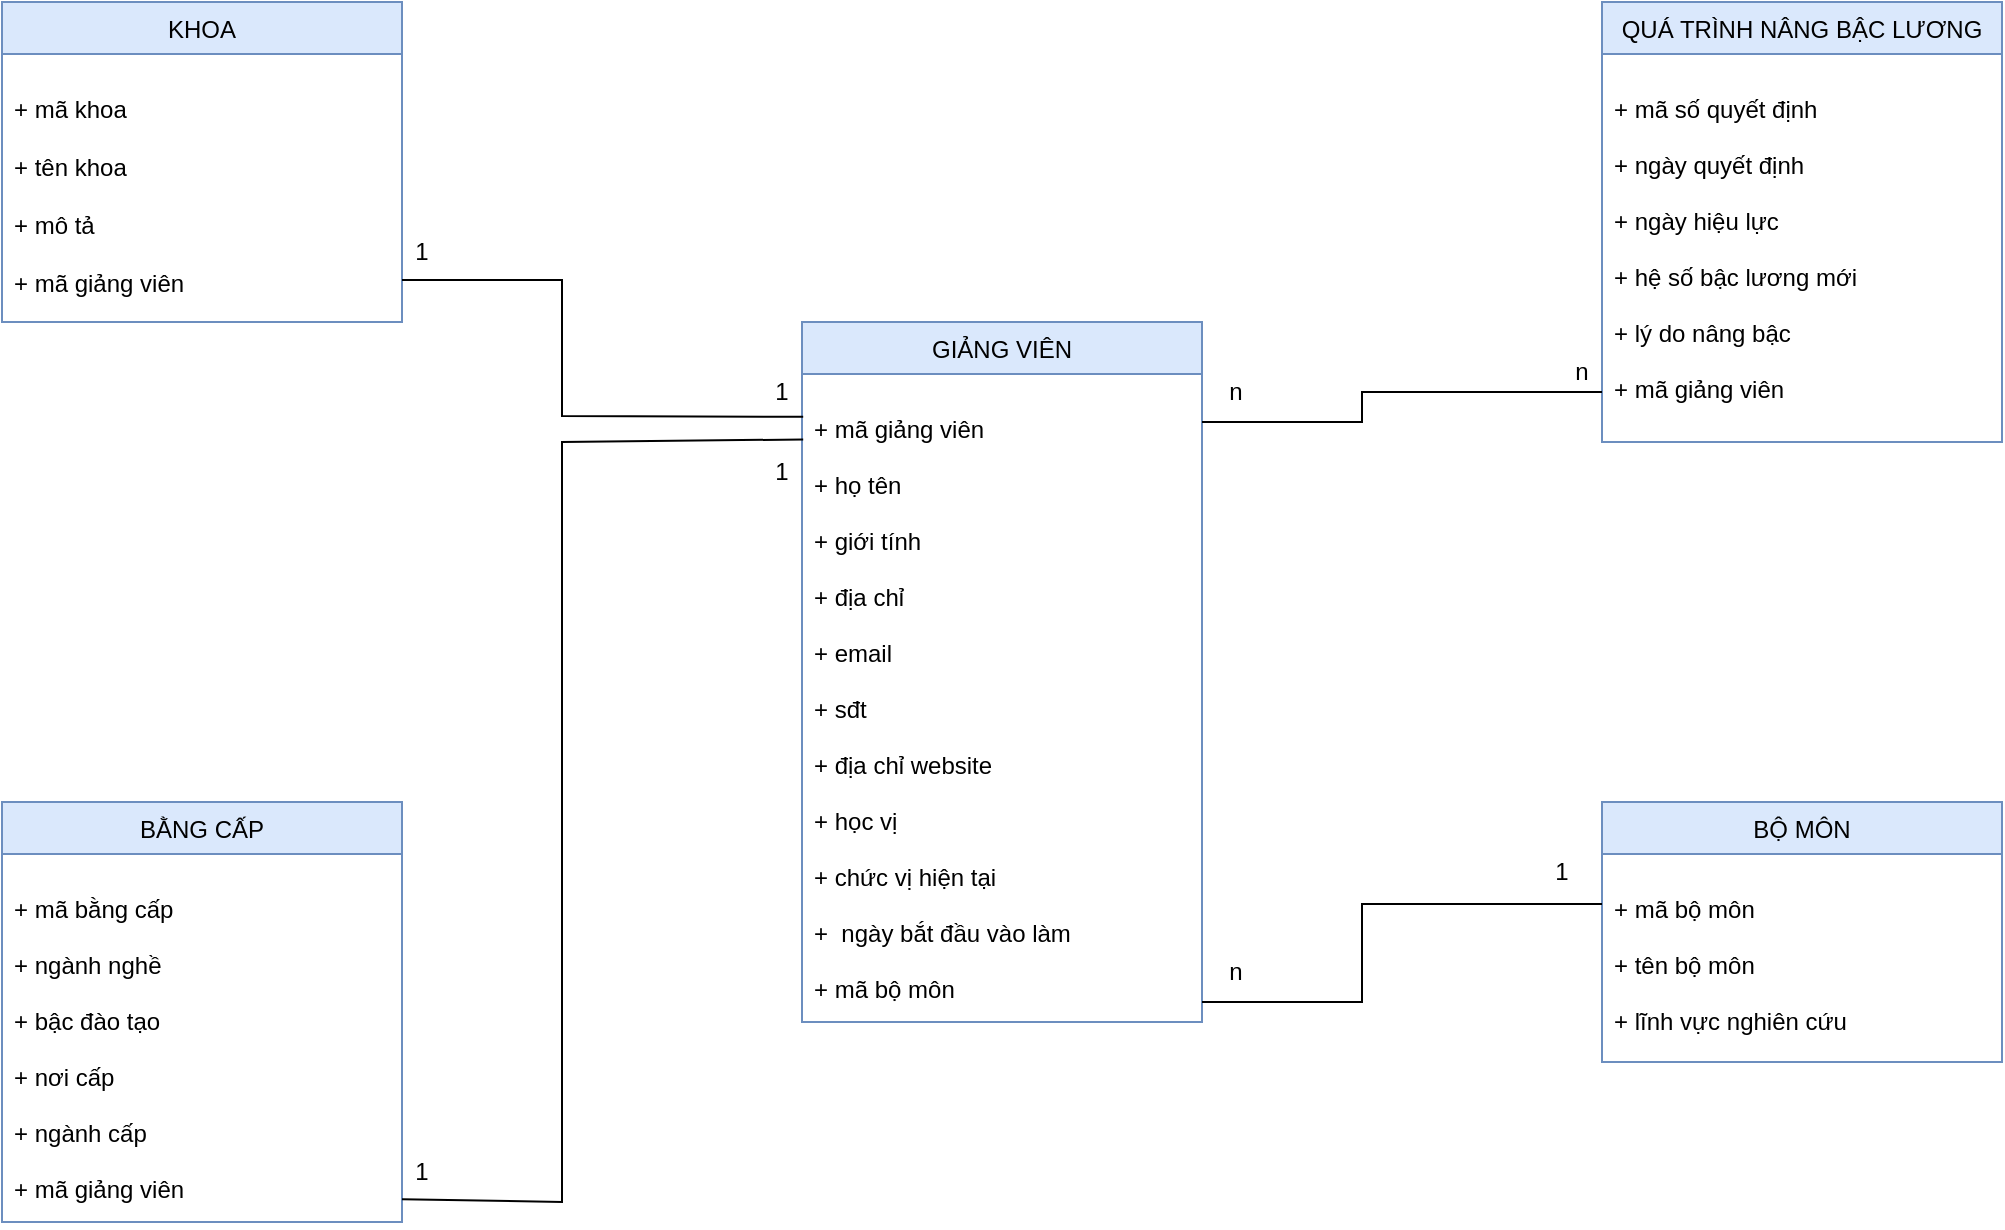 <mxfile version="20.5.1" type="github">
  <diagram id="CO7rgJ4xUZH590VxtYKb" name="Trang-1">
    <mxGraphModel dx="782" dy="460" grid="1" gridSize="10" guides="1" tooltips="1" connect="1" arrows="1" fold="1" page="1" pageScale="1" pageWidth="1654" pageHeight="2336" math="0" shadow="0">
      <root>
        <mxCell id="0" />
        <mxCell id="1" parent="0" />
        <mxCell id="4ejT_wrMrqGWEKSoONnn-1" value="GIẢNG VIÊN" style="swimlane;fontStyle=0;childLayout=stackLayout;horizontal=1;startSize=26;fillColor=#dae8fc;horizontalStack=0;resizeParent=1;resizeParentMax=0;resizeLast=0;collapsible=1;marginBottom=0;strokeColor=#6c8ebf;" vertex="1" parent="1">
          <mxGeometry x="640" y="280" width="200" height="350" as="geometry" />
        </mxCell>
        <mxCell id="4ejT_wrMrqGWEKSoONnn-2" value="&#xa;+ mã giảng viên&#xa;&#xa;+ họ tên&#xa;&#xa;+ giới tính&#xa;&#xa;+ địa chỉ&#xa;&#xa;+ email&#xa;&#xa;+ sđt&#xa;&#xa;+ địa chỉ website&#xa;&#xa;+ học vị&#xa;&#xa;+ chức vị hiện tại&#xa;&#xa;+  ngày bắt đầu vào làm&#xa;&#xa;+ mã bộ môn" style="text;strokeColor=none;fillColor=none;align=left;verticalAlign=top;spacingLeft=4;spacingRight=4;overflow=hidden;rotatable=0;points=[[0,0.5],[1,0.5]];portConstraint=eastwest;" vertex="1" parent="4ejT_wrMrqGWEKSoONnn-1">
          <mxGeometry y="26" width="200" height="324" as="geometry" />
        </mxCell>
        <mxCell id="4ejT_wrMrqGWEKSoONnn-6" value="QUÁ TRÌNH NÂNG BẬC LƯƠNG" style="swimlane;fontStyle=0;childLayout=stackLayout;horizontal=1;startSize=26;fillColor=#dae8fc;horizontalStack=0;resizeParent=1;resizeParentMax=0;resizeLast=0;collapsible=1;marginBottom=0;strokeColor=#6c8ebf;" vertex="1" parent="1">
          <mxGeometry x="1040" y="120" width="200" height="220" as="geometry" />
        </mxCell>
        <mxCell id="4ejT_wrMrqGWEKSoONnn-7" value="&#xa;+ mã số quyết định&#xa;&#xa;+ ngày quyết định&#xa;&#xa;+ ngày hiệu lực&#xa;&#xa;+ hệ số bậc lương mới&#xa;&#xa;+ lý do nâng bậc&#xa;&#xa;+ mã giảng viên" style="text;strokeColor=none;fillColor=none;align=left;verticalAlign=top;spacingLeft=4;spacingRight=4;overflow=hidden;rotatable=0;points=[[0,0.5],[1,0.5]];portConstraint=eastwest;" vertex="1" parent="4ejT_wrMrqGWEKSoONnn-6">
          <mxGeometry y="26" width="200" height="194" as="geometry" />
        </mxCell>
        <mxCell id="4ejT_wrMrqGWEKSoONnn-8" value="BỘ MÔN" style="swimlane;fontStyle=0;childLayout=stackLayout;horizontal=1;startSize=26;fillColor=#dae8fc;horizontalStack=0;resizeParent=1;resizeParentMax=0;resizeLast=0;collapsible=1;marginBottom=0;strokeColor=#6c8ebf;" vertex="1" parent="1">
          <mxGeometry x="1040" y="520" width="200" height="130" as="geometry" />
        </mxCell>
        <mxCell id="4ejT_wrMrqGWEKSoONnn-9" value="&#xa;+ mã bộ môn&#xa;&#xa;+ tên bộ môn&#xa;&#xa;+ lĩnh vực nghiên cứu" style="text;strokeColor=none;fillColor=none;align=left;verticalAlign=top;spacingLeft=4;spacingRight=4;overflow=hidden;rotatable=0;points=[[0,0.5],[1,0.5]];portConstraint=eastwest;" vertex="1" parent="4ejT_wrMrqGWEKSoONnn-8">
          <mxGeometry y="26" width="200" height="104" as="geometry" />
        </mxCell>
        <mxCell id="4ejT_wrMrqGWEKSoONnn-10" value="KHOA" style="swimlane;fontStyle=0;childLayout=stackLayout;horizontal=1;startSize=26;fillColor=#dae8fc;horizontalStack=0;resizeParent=1;resizeParentMax=0;resizeLast=0;collapsible=1;marginBottom=0;strokeColor=#6c8ebf;" vertex="1" parent="1">
          <mxGeometry x="240" y="120" width="200" height="160" as="geometry" />
        </mxCell>
        <mxCell id="4ejT_wrMrqGWEKSoONnn-11" value="&lt;br&gt;+ mã khoa&lt;br&gt;&lt;br&gt;+ tên khoa&amp;nbsp;&lt;br&gt;&lt;br&gt;+ mô tả&lt;br&gt;&lt;br&gt;+ mã giảng viên" style="text;strokeColor=none;fillColor=none;align=left;verticalAlign=top;spacingLeft=4;spacingRight=4;overflow=hidden;rotatable=0;points=[[0,0.5],[1,0.5]];portConstraint=eastwest;html=1;" vertex="1" parent="4ejT_wrMrqGWEKSoONnn-10">
          <mxGeometry y="26" width="200" height="134" as="geometry" />
        </mxCell>
        <mxCell id="4ejT_wrMrqGWEKSoONnn-12" value="BẰNG CẤP" style="swimlane;fontStyle=0;childLayout=stackLayout;horizontal=1;startSize=26;fillColor=#dae8fc;horizontalStack=0;resizeParent=1;resizeParentMax=0;resizeLast=0;collapsible=1;marginBottom=0;strokeColor=#6c8ebf;" vertex="1" parent="1">
          <mxGeometry x="240" y="520" width="200" height="210" as="geometry" />
        </mxCell>
        <mxCell id="4ejT_wrMrqGWEKSoONnn-13" value="&#xa;+ mã bằng cấp&#xa;&#xa;+ ngành nghề&#xa;&#xa;+ bậc đào tạo&#xa;&#xa;+ nơi cấp&#xa;&#xa;+ ngành cấp&#xa;&#xa;+ mã giảng viên" style="text;strokeColor=none;fillColor=none;align=left;verticalAlign=top;spacingLeft=4;spacingRight=4;overflow=hidden;rotatable=0;points=[[0,0.5],[1,0.5]];portConstraint=eastwest;" vertex="1" parent="4ejT_wrMrqGWEKSoONnn-12">
          <mxGeometry y="26" width="200" height="184" as="geometry" />
        </mxCell>
        <mxCell id="4ejT_wrMrqGWEKSoONnn-20" value="" style="endArrow=none;html=1;rounded=0;fontColor=#FF0000;entryX=0.003;entryY=0.066;entryDx=0;entryDy=0;entryPerimeter=0;" edge="1" parent="1" target="4ejT_wrMrqGWEKSoONnn-2">
          <mxGeometry width="50" height="50" relative="1" as="geometry">
            <mxPoint x="440" y="259" as="sourcePoint" />
            <mxPoint x="630" y="322" as="targetPoint" />
            <Array as="points">
              <mxPoint x="520" y="259" />
              <mxPoint x="520" y="327" />
            </Array>
          </mxGeometry>
        </mxCell>
        <mxCell id="4ejT_wrMrqGWEKSoONnn-21" value="" style="endArrow=none;html=1;rounded=0;fontColor=#FF0000;exitX=1;exitY=0.938;exitDx=0;exitDy=0;exitPerimeter=0;entryX=0.003;entryY=0.101;entryDx=0;entryDy=0;entryPerimeter=0;" edge="1" parent="1" source="4ejT_wrMrqGWEKSoONnn-13" target="4ejT_wrMrqGWEKSoONnn-2">
          <mxGeometry width="50" height="50" relative="1" as="geometry">
            <mxPoint x="510" y="690" as="sourcePoint" />
            <mxPoint x="560" y="640" as="targetPoint" />
            <Array as="points">
              <mxPoint x="520" y="720" />
              <mxPoint x="520" y="340" />
            </Array>
          </mxGeometry>
        </mxCell>
        <mxCell id="4ejT_wrMrqGWEKSoONnn-23" value="" style="endArrow=none;html=1;rounded=0;fontColor=#FF0000;" edge="1" parent="1">
          <mxGeometry width="50" height="50" relative="1" as="geometry">
            <mxPoint x="840" y="330" as="sourcePoint" />
            <mxPoint x="1040" y="315" as="targetPoint" />
            <Array as="points">
              <mxPoint x="920" y="330" />
              <mxPoint x="920" y="315" />
            </Array>
          </mxGeometry>
        </mxCell>
        <mxCell id="4ejT_wrMrqGWEKSoONnn-24" value="" style="endArrow=none;html=1;rounded=0;fontColor=#FF0000;" edge="1" parent="1">
          <mxGeometry width="50" height="50" relative="1" as="geometry">
            <mxPoint x="840" y="620" as="sourcePoint" />
            <mxPoint x="1040" y="571" as="targetPoint" />
            <Array as="points">
              <mxPoint x="920" y="620" />
              <mxPoint x="920" y="571" />
            </Array>
          </mxGeometry>
        </mxCell>
        <mxCell id="4ejT_wrMrqGWEKSoONnn-26" value="1" style="text;html=1;strokeColor=none;fillColor=none;align=center;verticalAlign=middle;whiteSpace=wrap;rounded=0;fontColor=#000000;" vertex="1" parent="1">
          <mxGeometry x="420" y="230" width="60" height="30" as="geometry" />
        </mxCell>
        <mxCell id="4ejT_wrMrqGWEKSoONnn-27" value="1" style="text;html=1;strokeColor=none;fillColor=none;align=center;verticalAlign=middle;whiteSpace=wrap;rounded=0;fontColor=#000000;" vertex="1" parent="1">
          <mxGeometry x="600" y="300" width="60" height="30" as="geometry" />
        </mxCell>
        <mxCell id="4ejT_wrMrqGWEKSoONnn-28" value="1" style="text;html=1;strokeColor=none;fillColor=none;align=center;verticalAlign=middle;whiteSpace=wrap;rounded=0;fontColor=#000000;" vertex="1" parent="1">
          <mxGeometry x="420" y="690" width="60" height="30" as="geometry" />
        </mxCell>
        <mxCell id="4ejT_wrMrqGWEKSoONnn-29" value="1" style="text;html=1;strokeColor=none;fillColor=none;align=center;verticalAlign=middle;whiteSpace=wrap;rounded=0;fontColor=#000000;" vertex="1" parent="1">
          <mxGeometry x="620" y="340" width="20" height="30" as="geometry" />
        </mxCell>
        <mxCell id="4ejT_wrMrqGWEKSoONnn-30" value="n" style="text;html=1;strokeColor=none;fillColor=none;align=center;verticalAlign=middle;whiteSpace=wrap;rounded=0;fontColor=#000000;" vertex="1" parent="1">
          <mxGeometry x="827" y="300" width="60" height="30" as="geometry" />
        </mxCell>
        <mxCell id="4ejT_wrMrqGWEKSoONnn-31" value="1" style="text;html=1;strokeColor=none;fillColor=none;align=center;verticalAlign=middle;whiteSpace=wrap;rounded=0;fontColor=#000000;" vertex="1" parent="1">
          <mxGeometry x="1010" y="540" width="20" height="30" as="geometry" />
        </mxCell>
        <mxCell id="4ejT_wrMrqGWEKSoONnn-32" value="n" style="text;html=1;strokeColor=none;fillColor=none;align=center;verticalAlign=middle;whiteSpace=wrap;rounded=0;fontColor=#000000;" vertex="1" parent="1">
          <mxGeometry x="1020" y="290" width="20" height="30" as="geometry" />
        </mxCell>
        <mxCell id="4ejT_wrMrqGWEKSoONnn-33" value="n" style="text;html=1;strokeColor=none;fillColor=none;align=center;verticalAlign=middle;whiteSpace=wrap;rounded=0;fontColor=#000000;" vertex="1" parent="1">
          <mxGeometry x="847" y="590" width="20" height="30" as="geometry" />
        </mxCell>
      </root>
    </mxGraphModel>
  </diagram>
</mxfile>
